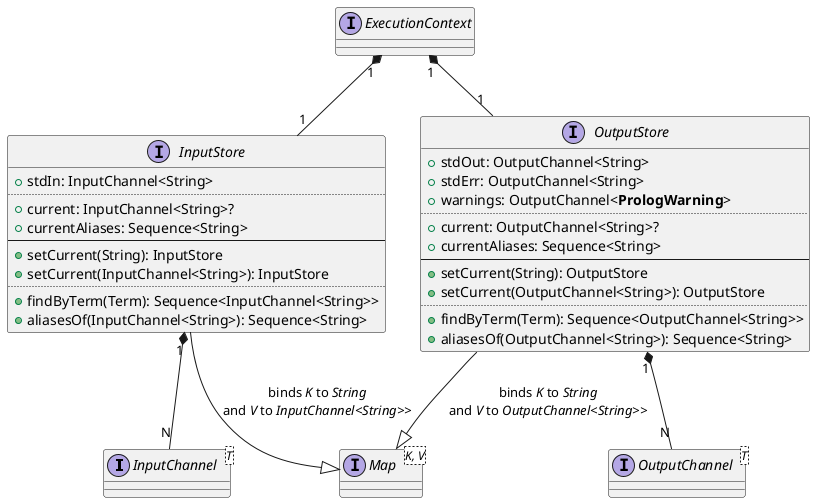 @startuml

interface InputChannel<T>

interface OutputChannel<T>

interface InputStore {
    + stdIn: InputChannel<String>
    ..
    + current: InputChannel<String>?
    + currentAliases: Sequence<String>
    --
    + setCurrent(String): InputStore
    + setCurrent(InputChannel<String>): InputStore
    ..
    + findByTerm(Term): Sequence<InputChannel<String>>
    + aliasesOf(InputChannel<String>): Sequence<String>
}

interface OutputStore {
    + stdOut: OutputChannel<String>
    + stdErr: OutputChannel<String>
    + warnings: OutputChannel<**PrologWarning**>
    ..
    + current: OutputChannel<String>?
    + currentAliases: Sequence<String>
    --
    + setCurrent(String): OutputStore
    + setCurrent(OutputChannel<String>): OutputStore
    ..
    + findByTerm(Term): Sequence<OutputChannel<String>>
    + aliasesOf(OutputChannel<String>): Sequence<String>
}

interface Map<K, V>

InputStore --|> Map: binds //K// to //String//\nand //V// to //InputChannel<String>>//
OutputStore --|> Map: binds //K// to //String//\nand //V// to //OutputChannel<String>>//

InputStore "1" *-- "N" InputChannel
OutputStore "1" *-- "N" OutputChannel

interface ExecutionContext

ExecutionContext "1" *-- "1" InputStore
ExecutionContext "1" *-- "1" OutputStore
@enduml
